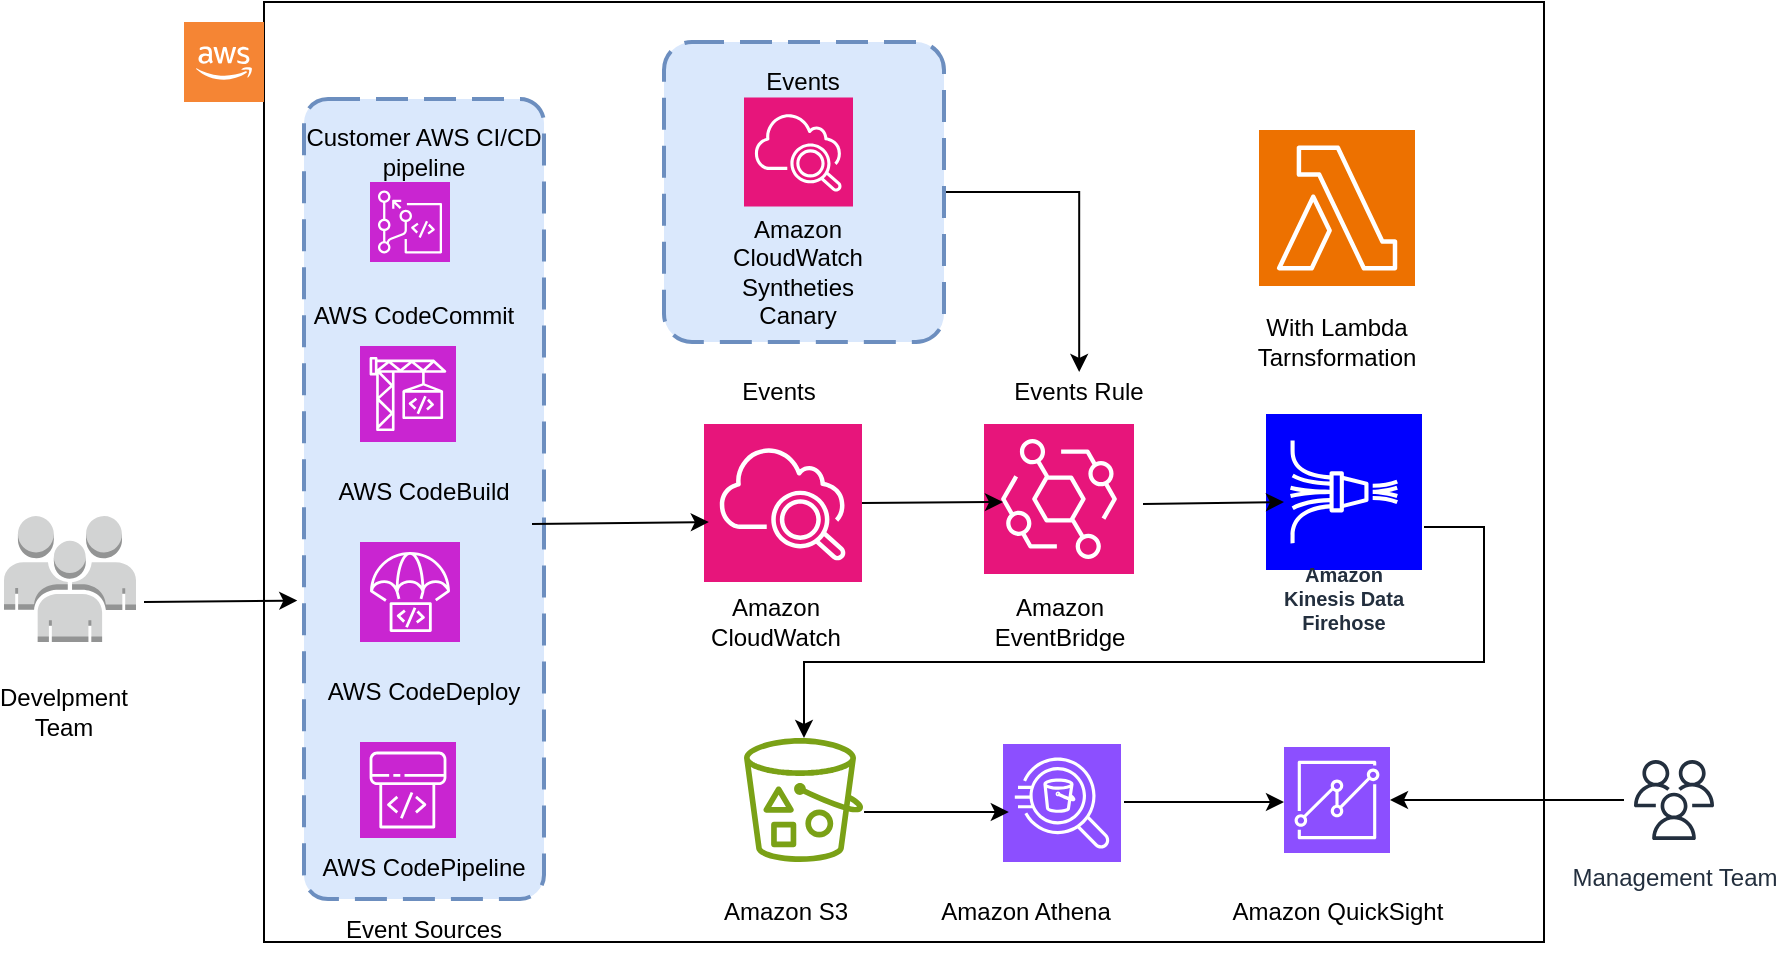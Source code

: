 <mxfile version="24.3.1" type="github">
  <diagram name="Page-1" id="-V0YnLkrRGIhYQI7xcfg">
    <mxGraphModel dx="1035" dy="551" grid="1" gridSize="10" guides="1" tooltips="1" connect="1" arrows="1" fold="1" page="1" pageScale="1" pageWidth="1169" pageHeight="827" math="0" shadow="0">
      <root>
        <mxCell id="0" />
        <mxCell id="1" parent="0" />
        <mxCell id="llCWsEVKXnrR22PjwCw_-2" value="" style="rounded=0;whiteSpace=wrap;html=1;" vertex="1" parent="1">
          <mxGeometry x="170" y="10" width="640" height="470" as="geometry" />
        </mxCell>
        <mxCell id="llCWsEVKXnrR22PjwCw_-1" value="" style="outlineConnect=0;dashed=0;verticalLabelPosition=bottom;verticalAlign=top;align=center;html=1;shape=mxgraph.aws3.cloud_2;fillColor=#F58534;gradientColor=none;" vertex="1" parent="1">
          <mxGeometry x="130" y="20" width="40" height="40" as="geometry" />
        </mxCell>
        <mxCell id="llCWsEVKXnrR22PjwCw_-3" value="" style="rounded=1;arcSize=10;dashed=1;strokeColor=#6c8ebf;fillColor=#dae8fc;dashPattern=8 4;strokeWidth=2;" vertex="1" parent="1">
          <mxGeometry x="190" y="58.5" width="120" height="400" as="geometry" />
        </mxCell>
        <mxCell id="llCWsEVKXnrR22PjwCw_-4" value="" style="sketch=0;points=[[0,0,0],[0.25,0,0],[0.5,0,0],[0.75,0,0],[1,0,0],[0,1,0],[0.25,1,0],[0.5,1,0],[0.75,1,0],[1,1,0],[0,0.25,0],[0,0.5,0],[0,0.75,0],[1,0.25,0],[1,0.5,0],[1,0.75,0]];outlineConnect=0;fontColor=#232F3E;fillColor=#C925D1;strokeColor=#ffffff;dashed=0;verticalLabelPosition=bottom;verticalAlign=top;align=center;html=1;fontSize=12;fontStyle=0;aspect=fixed;shape=mxgraph.aws4.resourceIcon;resIcon=mxgraph.aws4.codecommit;" vertex="1" parent="1">
          <mxGeometry x="223" y="100" width="40" height="40" as="geometry" />
        </mxCell>
        <mxCell id="llCWsEVKXnrR22PjwCw_-5" value="" style="sketch=0;points=[[0,0,0],[0.25,0,0],[0.5,0,0],[0.75,0,0],[1,0,0],[0,1,0],[0.25,1,0],[0.5,1,0],[0.75,1,0],[1,1,0],[0,0.25,0],[0,0.5,0],[0,0.75,0],[1,0.25,0],[1,0.5,0],[1,0.75,0]];outlineConnect=0;fontColor=#232F3E;fillColor=#C925D1;strokeColor=#ffffff;dashed=0;verticalLabelPosition=bottom;verticalAlign=top;align=center;html=1;fontSize=12;fontStyle=0;aspect=fixed;shape=mxgraph.aws4.resourceIcon;resIcon=mxgraph.aws4.codebuild;" vertex="1" parent="1">
          <mxGeometry x="218" y="182" width="48" height="48" as="geometry" />
        </mxCell>
        <mxCell id="llCWsEVKXnrR22PjwCw_-6" value="" style="sketch=0;points=[[0,0,0],[0.25,0,0],[0.5,0,0],[0.75,0,0],[1,0,0],[0,1,0],[0.25,1,0],[0.5,1,0],[0.75,1,0],[1,1,0],[0,0.25,0],[0,0.5,0],[0,0.75,0],[1,0.25,0],[1,0.5,0],[1,0.75,0]];outlineConnect=0;fontColor=#232F3E;fillColor=#C925D1;strokeColor=#ffffff;dashed=0;verticalLabelPosition=bottom;verticalAlign=top;align=center;html=1;fontSize=12;fontStyle=0;aspect=fixed;shape=mxgraph.aws4.resourceIcon;resIcon=mxgraph.aws4.codedeploy;" vertex="1" parent="1">
          <mxGeometry x="218" y="280" width="50" height="50" as="geometry" />
        </mxCell>
        <mxCell id="llCWsEVKXnrR22PjwCw_-7" value="" style="sketch=0;points=[[0,0,0],[0.25,0,0],[0.5,0,0],[0.75,0,0],[1,0,0],[0,1,0],[0.25,1,0],[0.5,1,0],[0.75,1,0],[1,1,0],[0,0.25,0],[0,0.5,0],[0,0.75,0],[1,0.25,0],[1,0.5,0],[1,0.75,0]];outlineConnect=0;fontColor=#232F3E;fillColor=#C925D1;strokeColor=#ffffff;dashed=0;verticalLabelPosition=bottom;verticalAlign=top;align=center;html=1;fontSize=12;fontStyle=0;aspect=fixed;shape=mxgraph.aws4.resourceIcon;resIcon=mxgraph.aws4.codepipeline;" vertex="1" parent="1">
          <mxGeometry x="218" y="380" width="48" height="48" as="geometry" />
        </mxCell>
        <mxCell id="llCWsEVKXnrR22PjwCw_-8" value="Customer AWS CI/CD pipeline" style="text;html=1;align=center;verticalAlign=middle;whiteSpace=wrap;rounded=0;" vertex="1" parent="1">
          <mxGeometry x="175" y="70" width="150" height="30" as="geometry" />
        </mxCell>
        <mxCell id="llCWsEVKXnrR22PjwCw_-9" value="AWS CodeCommit" style="text;html=1;align=center;verticalAlign=middle;whiteSpace=wrap;rounded=0;" vertex="1" parent="1">
          <mxGeometry x="170" y="152" width="150" height="30" as="geometry" />
        </mxCell>
        <mxCell id="llCWsEVKXnrR22PjwCw_-10" value="AWS CodeBuild" style="text;html=1;align=center;verticalAlign=middle;whiteSpace=wrap;rounded=0;" vertex="1" parent="1">
          <mxGeometry x="175" y="240" width="150" height="30" as="geometry" />
        </mxCell>
        <mxCell id="llCWsEVKXnrR22PjwCw_-11" value="AWS CodeDeploy" style="text;html=1;align=center;verticalAlign=middle;whiteSpace=wrap;rounded=0;" vertex="1" parent="1">
          <mxGeometry x="175" y="340" width="150" height="30" as="geometry" />
        </mxCell>
        <mxCell id="llCWsEVKXnrR22PjwCw_-12" value="AWS CodePipeline" style="text;html=1;align=center;verticalAlign=middle;whiteSpace=wrap;rounded=0;" vertex="1" parent="1">
          <mxGeometry x="175" y="428" width="150" height="30" as="geometry" />
        </mxCell>
        <mxCell id="llCWsEVKXnrR22PjwCw_-13" value="" style="outlineConnect=0;dashed=0;verticalLabelPosition=bottom;verticalAlign=top;align=center;html=1;shape=mxgraph.aws3.users;fillColor=#D2D3D3;gradientColor=none;" vertex="1" parent="1">
          <mxGeometry x="40" y="267" width="66" height="63" as="geometry" />
        </mxCell>
        <mxCell id="llCWsEVKXnrR22PjwCw_-14" value="Develpment Team" style="text;html=1;align=center;verticalAlign=middle;whiteSpace=wrap;rounded=0;" vertex="1" parent="1">
          <mxGeometry x="40" y="350" width="60" height="30" as="geometry" />
        </mxCell>
        <mxCell id="llCWsEVKXnrR22PjwCw_-15" value="" style="endArrow=classic;html=1;rounded=0;entryX=-0.028;entryY=0.627;entryDx=0;entryDy=0;entryPerimeter=0;" edge="1" parent="1" target="llCWsEVKXnrR22PjwCw_-3">
          <mxGeometry width="50" height="50" relative="1" as="geometry">
            <mxPoint x="110" y="310" as="sourcePoint" />
            <mxPoint x="160" y="280" as="targetPoint" />
          </mxGeometry>
        </mxCell>
        <mxCell id="llCWsEVKXnrR22PjwCw_-16" value="" style="sketch=0;points=[[0,0,0],[0.25,0,0],[0.5,0,0],[0.75,0,0],[1,0,0],[0,1,0],[0.25,1,0],[0.5,1,0],[0.75,1,0],[1,1,0],[0,0.25,0],[0,0.5,0],[0,0.75,0],[1,0.25,0],[1,0.5,0],[1,0.75,0]];points=[[0,0,0],[0.25,0,0],[0.5,0,0],[0.75,0,0],[1,0,0],[0,1,0],[0.25,1,0],[0.5,1,0],[0.75,1,0],[1,1,0],[0,0.25,0],[0,0.5,0],[0,0.75,0],[1,0.25,0],[1,0.5,0],[1,0.75,0]];outlineConnect=0;fontColor=#232F3E;fillColor=#E7157B;strokeColor=#ffffff;dashed=0;verticalLabelPosition=bottom;verticalAlign=top;align=center;html=1;fontSize=12;fontStyle=0;aspect=fixed;shape=mxgraph.aws4.resourceIcon;resIcon=mxgraph.aws4.cloudwatch_2;" vertex="1" parent="1">
          <mxGeometry x="390" y="221" width="79" height="79" as="geometry" />
        </mxCell>
        <mxCell id="llCWsEVKXnrR22PjwCw_-17" value="" style="sketch=0;points=[[0,0,0],[0.25,0,0],[0.5,0,0],[0.75,0,0],[1,0,0],[0,1,0],[0.25,1,0],[0.5,1,0],[0.75,1,0],[1,1,0],[0,0.25,0],[0,0.5,0],[0,0.75,0],[1,0.25,0],[1,0.5,0],[1,0.75,0]];outlineConnect=0;fontColor=#232F3E;fillColor=#E7157B;strokeColor=#ffffff;dashed=0;verticalLabelPosition=bottom;verticalAlign=top;align=center;html=1;fontSize=12;fontStyle=0;aspect=fixed;shape=mxgraph.aws4.resourceIcon;resIcon=mxgraph.aws4.eventbridge;" vertex="1" parent="1">
          <mxGeometry x="530" y="221" width="75" height="75" as="geometry" />
        </mxCell>
        <mxCell id="llCWsEVKXnrR22PjwCw_-44" style="edgeStyle=orthogonalEdgeStyle;rounded=0;orthogonalLoop=1;jettySize=auto;html=1;" edge="1" parent="1" source="llCWsEVKXnrR22PjwCw_-18" target="llCWsEVKXnrR22PjwCw_-19">
          <mxGeometry relative="1" as="geometry">
            <Array as="points">
              <mxPoint x="780" y="273" />
              <mxPoint x="780" y="340" />
              <mxPoint x="440" y="340" />
            </Array>
          </mxGeometry>
        </mxCell>
        <mxCell id="llCWsEVKXnrR22PjwCw_-18" value="&lt;div&gt;&lt;br&gt;&lt;/div&gt;&lt;div&gt;&lt;br&gt;&lt;/div&gt;Amazon Kinesis Data Firehose" style="sketch=0;outlineConnect=0;fontColor=#232F3E;gradientColor=none;strokeColor=#ffffff;fillColor=#0000FF;dashed=0;verticalLabelPosition=middle;verticalAlign=bottom;align=center;html=1;whiteSpace=wrap;fontSize=10;fontStyle=1;spacing=3;shape=mxgraph.aws4.productIcon;prIcon=mxgraph.aws4.kinesis_data_firehose;" vertex="1" parent="1">
          <mxGeometry x="670" y="215" width="80" height="115" as="geometry" />
        </mxCell>
        <mxCell id="llCWsEVKXnrR22PjwCw_-19" value="" style="sketch=0;outlineConnect=0;fontColor=#232F3E;gradientColor=none;fillColor=#7AA116;strokeColor=none;dashed=0;verticalLabelPosition=bottom;verticalAlign=top;align=center;html=1;fontSize=12;fontStyle=0;aspect=fixed;pointerEvents=1;shape=mxgraph.aws4.bucket_with_objects;" vertex="1" parent="1">
          <mxGeometry x="410" y="378" width="59.61" height="62" as="geometry" />
        </mxCell>
        <mxCell id="llCWsEVKXnrR22PjwCw_-45" style="edgeStyle=orthogonalEdgeStyle;rounded=0;orthogonalLoop=1;jettySize=auto;html=1;entryX=0.5;entryY=0;entryDx=0;entryDy=0;" edge="1" parent="1" source="llCWsEVKXnrR22PjwCw_-20" target="llCWsEVKXnrR22PjwCw_-27">
          <mxGeometry relative="1" as="geometry" />
        </mxCell>
        <mxCell id="llCWsEVKXnrR22PjwCw_-20" value="" style="rounded=1;arcSize=10;dashed=1;strokeColor=#6c8ebf;fillColor=#dae8fc;dashPattern=8 4;strokeWidth=2;" vertex="1" parent="1">
          <mxGeometry x="370" y="30" width="140" height="150" as="geometry" />
        </mxCell>
        <mxCell id="llCWsEVKXnrR22PjwCw_-21" value="" style="sketch=0;points=[[0,0,0],[0.25,0,0],[0.5,0,0],[0.75,0,0],[1,0,0],[0,1,0],[0.25,1,0],[0.5,1,0],[0.75,1,0],[1,1,0],[0,0.25,0],[0,0.5,0],[0,0.75,0],[1,0.25,0],[1,0.5,0],[1,0.75,0]];points=[[0,0,0],[0.25,0,0],[0.5,0,0],[0.75,0,0],[1,0,0],[0,1,0],[0.25,1,0],[0.5,1,0],[0.75,1,0],[1,1,0],[0,0.25,0],[0,0.5,0],[0,0.75,0],[1,0.25,0],[1,0.5,0],[1,0.75,0]];outlineConnect=0;fontColor=#232F3E;fillColor=#E7157B;strokeColor=#ffffff;dashed=0;verticalLabelPosition=bottom;verticalAlign=top;align=center;html=1;fontSize=12;fontStyle=0;aspect=fixed;shape=mxgraph.aws4.resourceIcon;resIcon=mxgraph.aws4.cloudwatch_2;" vertex="1" parent="1">
          <mxGeometry x="410" y="57.75" width="54.5" height="54.5" as="geometry" />
        </mxCell>
        <mxCell id="llCWsEVKXnrR22PjwCw_-22" value="Events" style="text;html=1;align=center;verticalAlign=middle;whiteSpace=wrap;rounded=0;" vertex="1" parent="1">
          <mxGeometry x="382.21" y="40" width="115.19" height="20" as="geometry" />
        </mxCell>
        <mxCell id="llCWsEVKXnrR22PjwCw_-23" value="Amazon CloudWatch Syntheties Canary" style="text;html=1;align=center;verticalAlign=middle;whiteSpace=wrap;rounded=0;" vertex="1" parent="1">
          <mxGeometry x="387.25" y="120" width="100" height="50" as="geometry" />
        </mxCell>
        <mxCell id="llCWsEVKXnrR22PjwCw_-24" value="Events" style="text;html=1;align=center;verticalAlign=middle;whiteSpace=wrap;rounded=0;" vertex="1" parent="1">
          <mxGeometry x="370" y="195" width="115.19" height="20" as="geometry" />
        </mxCell>
        <mxCell id="llCWsEVKXnrR22PjwCw_-25" value="Amazon CloudWatch" style="text;html=1;align=center;verticalAlign=middle;whiteSpace=wrap;rounded=0;" vertex="1" parent="1">
          <mxGeometry x="382.21" y="320" width="87.94" as="geometry" />
        </mxCell>
        <mxCell id="llCWsEVKXnrR22PjwCw_-26" value="Amazon EventBridge" style="text;html=1;align=center;verticalAlign=middle;whiteSpace=wrap;rounded=0;" vertex="1" parent="1">
          <mxGeometry x="523.53" y="320" width="87.94" as="geometry" />
        </mxCell>
        <mxCell id="llCWsEVKXnrR22PjwCw_-27" value="Events Rule" style="text;html=1;align=center;verticalAlign=middle;whiteSpace=wrap;rounded=0;" vertex="1" parent="1">
          <mxGeometry x="520" y="195" width="115.19" height="20" as="geometry" />
        </mxCell>
        <mxCell id="llCWsEVKXnrR22PjwCw_-28" value="Event Sources" style="text;html=1;align=center;verticalAlign=middle;whiteSpace=wrap;rounded=0;" vertex="1" parent="1">
          <mxGeometry x="175" y="458.5" width="150" height="30" as="geometry" />
        </mxCell>
        <mxCell id="llCWsEVKXnrR22PjwCw_-30" value="" style="sketch=0;points=[[0,0,0],[0.25,0,0],[0.5,0,0],[0.75,0,0],[1,0,0],[0,1,0],[0.25,1,0],[0.5,1,0],[0.75,1,0],[1,1,0],[0,0.25,0],[0,0.5,0],[0,0.75,0],[1,0.25,0],[1,0.5,0],[1,0.75,0]];outlineConnect=0;fontColor=#232F3E;fillColor=#ED7100;strokeColor=#ffffff;dashed=0;verticalLabelPosition=bottom;verticalAlign=top;align=center;html=1;fontSize=12;fontStyle=0;aspect=fixed;shape=mxgraph.aws4.resourceIcon;resIcon=mxgraph.aws4.lambda;" vertex="1" parent="1">
          <mxGeometry x="667.5" y="74" width="78" height="78" as="geometry" />
        </mxCell>
        <mxCell id="llCWsEVKXnrR22PjwCw_-31" value="" style="sketch=0;points=[[0,0,0],[0.25,0,0],[0.5,0,0],[0.75,0,0],[1,0,0],[0,1,0],[0.25,1,0],[0.5,1,0],[0.75,1,0],[1,1,0],[0,0.25,0],[0,0.5,0],[0,0.75,0],[1,0.25,0],[1,0.5,0],[1,0.75,0]];outlineConnect=0;fontColor=#232F3E;fillColor=#8C4FFF;strokeColor=#ffffff;dashed=0;verticalLabelPosition=bottom;verticalAlign=top;align=center;html=1;fontSize=12;fontStyle=0;aspect=fixed;shape=mxgraph.aws4.resourceIcon;resIcon=mxgraph.aws4.athena;" vertex="1" parent="1">
          <mxGeometry x="539.5" y="381" width="59" height="59" as="geometry" />
        </mxCell>
        <mxCell id="llCWsEVKXnrR22PjwCw_-32" value="" style="sketch=0;points=[[0,0,0],[0.25,0,0],[0.5,0,0],[0.75,0,0],[1,0,0],[0,1,0],[0.25,1,0],[0.5,1,0],[0.75,1,0],[1,1,0],[0,0.25,0],[0,0.5,0],[0,0.75,0],[1,0.25,0],[1,0.5,0],[1,0.75,0]];outlineConnect=0;fontColor=#232F3E;fillColor=#8C4FFF;strokeColor=#ffffff;dashed=0;verticalLabelPosition=bottom;verticalAlign=top;align=center;html=1;fontSize=12;fontStyle=0;aspect=fixed;shape=mxgraph.aws4.resourceIcon;resIcon=mxgraph.aws4.quicksight;" vertex="1" parent="1">
          <mxGeometry x="680" y="382.5" width="53" height="53" as="geometry" />
        </mxCell>
        <mxCell id="llCWsEVKXnrR22PjwCw_-33" value="Amazon S3&lt;span style=&quot;white-space: pre;&quot;&gt;&#x9;&lt;/span&gt;" style="text;html=1;align=center;verticalAlign=middle;whiteSpace=wrap;rounded=0;" vertex="1" parent="1">
          <mxGeometry x="364.8" y="450" width="150" height="30" as="geometry" />
        </mxCell>
        <mxCell id="llCWsEVKXnrR22PjwCw_-34" value="Amazon Athena&lt;span style=&quot;white-space: pre;&quot;&gt;&#x9;&lt;/span&gt;" style="text;html=1;align=center;verticalAlign=middle;whiteSpace=wrap;rounded=0;" vertex="1" parent="1">
          <mxGeometry x="487.25" y="450" width="150" height="30" as="geometry" />
        </mxCell>
        <mxCell id="llCWsEVKXnrR22PjwCw_-35" value="Amazon QuickSight" style="text;html=1;align=center;verticalAlign=middle;whiteSpace=wrap;rounded=0;" vertex="1" parent="1">
          <mxGeometry x="631.5" y="450" width="150" height="30" as="geometry" />
        </mxCell>
        <mxCell id="llCWsEVKXnrR22PjwCw_-36" value="Management Team" style="sketch=0;outlineConnect=0;fontColor=#232F3E;gradientColor=none;strokeColor=#232F3E;fillColor=#ffffff;dashed=0;verticalLabelPosition=bottom;verticalAlign=top;align=center;html=1;fontSize=12;fontStyle=0;aspect=fixed;shape=mxgraph.aws4.resourceIcon;resIcon=mxgraph.aws4.users;" vertex="1" parent="1">
          <mxGeometry x="850" y="384" width="50" height="50" as="geometry" />
        </mxCell>
        <mxCell id="llCWsEVKXnrR22PjwCw_-37" value="" style="endArrow=classic;html=1;rounded=0;entryX=-0.028;entryY=0.627;entryDx=0;entryDy=0;entryPerimeter=0;exitX=1.007;exitY=0.597;exitDx=0;exitDy=0;exitPerimeter=0;" edge="1" parent="1" source="llCWsEVKXnrR22PjwCw_-19">
          <mxGeometry width="50" height="50" relative="1" as="geometry">
            <mxPoint x="497.4" y="414" as="sourcePoint" />
            <mxPoint x="542.4" y="415" as="targetPoint" />
          </mxGeometry>
        </mxCell>
        <mxCell id="llCWsEVKXnrR22PjwCw_-38" value="" style="endArrow=classic;html=1;rounded=0;" edge="1" parent="1">
          <mxGeometry width="50" height="50" relative="1" as="geometry">
            <mxPoint x="600" y="410" as="sourcePoint" />
            <mxPoint x="680" y="410" as="targetPoint" />
          </mxGeometry>
        </mxCell>
        <mxCell id="llCWsEVKXnrR22PjwCw_-40" value="" style="endArrow=classic;html=1;rounded=0;" edge="1" parent="1" source="llCWsEVKXnrR22PjwCw_-36" target="llCWsEVKXnrR22PjwCw_-32">
          <mxGeometry width="50" height="50" relative="1" as="geometry">
            <mxPoint x="830" y="414" as="sourcePoint" />
            <mxPoint x="750" y="410" as="targetPoint" />
          </mxGeometry>
        </mxCell>
        <mxCell id="llCWsEVKXnrR22PjwCw_-41" value="" style="endArrow=classic;html=1;rounded=0;entryX=-0.028;entryY=0.627;entryDx=0;entryDy=0;entryPerimeter=0;exitX=0.86;exitY=1.033;exitDx=0;exitDy=0;exitPerimeter=0;" edge="1" parent="1" source="llCWsEVKXnrR22PjwCw_-10">
          <mxGeometry width="50" height="50" relative="1" as="geometry">
            <mxPoint x="320" y="270" as="sourcePoint" />
            <mxPoint x="392.4" y="270" as="targetPoint" />
          </mxGeometry>
        </mxCell>
        <mxCell id="llCWsEVKXnrR22PjwCw_-42" value="" style="endArrow=classic;html=1;rounded=0;entryX=-0.028;entryY=0.627;entryDx=0;entryDy=0;entryPerimeter=0;exitX=1;exitY=0.5;exitDx=0;exitDy=0;exitPerimeter=0;" edge="1" parent="1" source="llCWsEVKXnrR22PjwCw_-16">
          <mxGeometry width="50" height="50" relative="1" as="geometry">
            <mxPoint x="451" y="261" as="sourcePoint" />
            <mxPoint x="539.5" y="260" as="targetPoint" />
          </mxGeometry>
        </mxCell>
        <mxCell id="llCWsEVKXnrR22PjwCw_-43" value="" style="endArrow=classic;html=1;rounded=0;entryX=-0.028;entryY=0.627;entryDx=0;entryDy=0;entryPerimeter=0;exitX=1;exitY=0.5;exitDx=0;exitDy=0;exitPerimeter=0;" edge="1" parent="1">
          <mxGeometry width="50" height="50" relative="1" as="geometry">
            <mxPoint x="609.5" y="261" as="sourcePoint" />
            <mxPoint x="680" y="260" as="targetPoint" />
          </mxGeometry>
        </mxCell>
        <mxCell id="llCWsEVKXnrR22PjwCw_-46" value="With Lambda Tarnsformation" style="text;html=1;align=center;verticalAlign=middle;whiteSpace=wrap;rounded=0;" vertex="1" parent="1">
          <mxGeometry x="648.9" y="170" width="115.19" height="20" as="geometry" />
        </mxCell>
      </root>
    </mxGraphModel>
  </diagram>
</mxfile>

